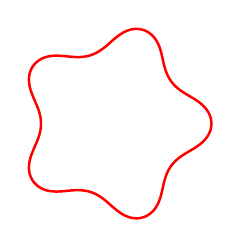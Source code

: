 \begin{tikzpicture}[scale=0.45]

  \begin{axis}[
    hide axis,
    axis equal image,
    xmin = -1.42,
    xmax = 1.42,
    ymin = -1.42,
    ymax = 1.42,
    xtick = \empty,
    ytick = \empty,
    title style={align=left},
%    title={\Large $t = 2.71 \times 10^{-1}$ \\ \\ \Large $\nu = 0.77$}
  ]

\addplot[red,line width=2pt] coordinates{
(1.386e+00,5.04e-11)
(1.385e+00,2.779e-02)
(1.381e+00,5.605e-02)
(1.374e+00,8.511e-02)
(1.364e+00,1.151e-01)
(1.35e+00,1.458e-01)
(1.332e+00,1.769e-01)
(1.31e+00,2.079e-01)
(1.284e+00,2.381e-01)
(1.254e+00,2.671e-01)
(1.221e+00,2.945e-01)
(1.186e+00,3.203e-01)
(1.149e+00,3.446e-01)
(1.111e+00,3.676e-01)
(1.073e+00,3.898e-01)
(1.036e+00,4.116e-01)
(1.001e+00,4.332e-01)
(9.682e-01,4.547e-01)
(9.385e-01,4.761e-01)
(9.122e-01,4.97e-01)
(8.894e-01,5.17e-01)
(8.701e-01,5.356e-01)
(8.543e-01,5.524e-01)
(8.417e-01,5.669e-01)
(8.317e-01,5.791e-01)
(8.237e-01,5.896e-01)
(8.166e-01,5.992e-01)
(8.094e-01,6.097e-01)
(8.011e-01,6.224e-01)
(7.914e-01,6.383e-01)
(7.806e-01,6.577e-01)
(7.689e-01,6.809e-01)
(7.569e-01,7.081e-01)
(7.451e-01,7.389e-01)
(7.338e-01,7.731e-01)
(7.232e-01,8.103e-01)
(7.134e-01,8.499e-01)
(7.041e-01,8.913e-01)
(6.947e-01,9.34e-01)
(6.847e-01,9.771e-01)
(6.735e-01,1.02e+00)
(6.604e-01,1.062e+00)
(6.45e-01,1.103e+00)
(6.271e-01,1.141e+00)
(6.069e-01,1.175e+00)
(5.846e-01,1.207e+00)
(5.608e-01,1.234e+00)
(5.36e-01,1.257e+00)
(5.106e-01,1.277e+00)
(4.851e-01,1.293e+00)
(4.595e-01,1.306e+00)
(4.335e-01,1.316e+00)
(4.069e-01,1.324e+00)
(3.791e-01,1.33e+00)
(3.498e-01,1.333e+00)
(3.185e-01,1.333e+00)
(2.854e-01,1.33e+00)
(2.506e-01,1.324e+00)
(2.145e-01,1.313e+00)
(1.778e-01,1.298e+00)
(1.409e-01,1.28e+00)
(1.045e-01,1.257e+00)
(6.877e-02,1.232e+00)
(3.401e-02,1.204e+00)
(2.13e-04,1.176e+00)
(-3.273e-02,1.147e+00)
(-6.493e-02,1.118e+00)
(-9.645e-02,1.091e+00)
(-1.272e-01,1.066e+00)
(-1.569e-01,1.044e+00)
(-1.853e-01,1.025e+00)
(-2.118e-01,1.008e+00)
(-2.36e-01,9.954e-01)
(-2.574e-01,9.85e-01)
(-2.757e-01,9.77e-01)
(-2.91e-01,9.71e-01)
(-3.038e-01,9.664e-01)
(-3.153e-01,9.626e-01)
(-3.272e-01,9.589e-01)
(-3.412e-01,9.55e-01)
(-3.586e-01,9.508e-01)
(-3.796e-01,9.464e-01)
(-4.046e-01,9.424e-01)
(-4.333e-01,9.392e-01)
(-4.656e-01,9.372e-01)
(-5.011e-01,9.367e-01)
(-5.392e-01,9.378e-01)
(-5.796e-01,9.405e-01)
(-6.216e-01,9.442e-01)
(-6.648e-01,9.485e-01)
(-7.088e-01,9.525e-01)
(-7.532e-01,9.554e-01)
(-7.973e-01,9.564e-01)
(-8.407e-01,9.548e-01)
(-8.827e-01,9.502e-01)
(-9.226e-01,9.424e-01)
(-9.599e-01,9.315e-01)
(-9.939e-01,9.178e-01)
(-1.025e+00,9.018e-01)
(-1.052e+00,8.84e-01)
(-1.075e+00,8.649e-01)
(-1.096e+00,8.447e-01)
(-1.115e+00,8.235e-01)
(-1.131e+00,8.009e-01)
(-1.145e+00,7.766e-01)
(-1.157e+00,7.501e-01)
(-1.168e+00,7.21e-01)
(-1.176e+00,6.892e-01)
(-1.181e+00,6.546e-01)
(-1.183e+00,6.175e-01)
(-1.181e+00,5.783e-01)
(-1.175e+00,5.377e-01)
(-1.166e+00,4.962e-01)
(-1.153e+00,4.544e-01)
(-1.138e+00,4.128e-01)
(-1.121e+00,3.716e-01)
(-1.104e+00,3.312e-01)
(-1.087e+00,2.915e-01)
(-1.07e+00,2.53e-01)
(-1.056e+00,2.157e-01)
(-1.043e+00,1.801e-01)
(-1.033e+00,1.467e-01)
(-1.026e+00,1.159e-01)
(-1.02e+00,8.826e-02)
(-1.017e+00,6.4e-02)
(-1.015e+00,4.337e-02)
(-1.014e+00,2.627e-02)
(-1.013e+00,1.221e-02)
(-1.013e+00,7.213e-11)
(-1.013e+00,-1.221e-02)
(-1.014e+00,-2.627e-02)
(-1.015e+00,-4.337e-02)
(-1.017e+00,-6.4e-02)
(-1.02e+00,-8.826e-02)
(-1.026e+00,-1.159e-01)
(-1.033e+00,-1.467e-01)
(-1.043e+00,-1.801e-01)
(-1.056e+00,-2.157e-01)
(-1.07e+00,-2.53e-01)
(-1.087e+00,-2.915e-01)
(-1.104e+00,-3.312e-01)
(-1.121e+00,-3.716e-01)
(-1.138e+00,-4.128e-01)
(-1.153e+00,-4.544e-01)
(-1.166e+00,-4.962e-01)
(-1.175e+00,-5.377e-01)
(-1.181e+00,-5.783e-01)
(-1.183e+00,-6.175e-01)
(-1.181e+00,-6.546e-01)
(-1.176e+00,-6.892e-01)
(-1.168e+00,-7.21e-01)
(-1.157e+00,-7.501e-01)
(-1.145e+00,-7.766e-01)
(-1.131e+00,-8.009e-01)
(-1.115e+00,-8.235e-01)
(-1.096e+00,-8.447e-01)
(-1.075e+00,-8.649e-01)
(-1.052e+00,-8.84e-01)
(-1.025e+00,-9.018e-01)
(-9.939e-01,-9.178e-01)
(-9.599e-01,-9.315e-01)
(-9.226e-01,-9.424e-01)
(-8.827e-01,-9.502e-01)
(-8.407e-01,-9.548e-01)
(-7.973e-01,-9.564e-01)
(-7.532e-01,-9.554e-01)
(-7.088e-01,-9.525e-01)
(-6.648e-01,-9.485e-01)
(-6.216e-01,-9.442e-01)
(-5.796e-01,-9.405e-01)
(-5.392e-01,-9.378e-01)
(-5.011e-01,-9.367e-01)
(-4.656e-01,-9.372e-01)
(-4.333e-01,-9.392e-01)
(-4.046e-01,-9.424e-01)
(-3.796e-01,-9.464e-01)
(-3.586e-01,-9.508e-01)
(-3.412e-01,-9.55e-01)
(-3.272e-01,-9.589e-01)
(-3.153e-01,-9.626e-01)
(-3.038e-01,-9.664e-01)
(-2.91e-01,-9.71e-01)
(-2.757e-01,-9.77e-01)
(-2.574e-01,-9.85e-01)
(-2.36e-01,-9.954e-01)
(-2.118e-01,-1.008e+00)
(-1.853e-01,-1.025e+00)
(-1.569e-01,-1.044e+00)
(-1.272e-01,-1.066e+00)
(-9.645e-02,-1.091e+00)
(-6.493e-02,-1.118e+00)
(-3.273e-02,-1.147e+00)
(2.13e-04,-1.176e+00)
(3.401e-02,-1.204e+00)
(6.877e-02,-1.232e+00)
(1.045e-01,-1.257e+00)
(1.409e-01,-1.28e+00)
(1.778e-01,-1.298e+00)
(2.145e-01,-1.313e+00)
(2.506e-01,-1.324e+00)
(2.854e-01,-1.33e+00)
(3.185e-01,-1.333e+00)
(3.498e-01,-1.333e+00)
(3.791e-01,-1.33e+00)
(4.069e-01,-1.324e+00)
(4.335e-01,-1.316e+00)
(4.595e-01,-1.306e+00)
(4.851e-01,-1.293e+00)
(5.106e-01,-1.277e+00)
(5.36e-01,-1.257e+00)
(5.608e-01,-1.234e+00)
(5.846e-01,-1.207e+00)
(6.069e-01,-1.175e+00)
(6.271e-01,-1.141e+00)
(6.45e-01,-1.103e+00)
(6.604e-01,-1.062e+00)
(6.735e-01,-1.02e+00)
(6.847e-01,-9.771e-01)
(6.947e-01,-9.34e-01)
(7.041e-01,-8.913e-01)
(7.134e-01,-8.499e-01)
(7.232e-01,-8.103e-01)
(7.338e-01,-7.731e-01)
(7.451e-01,-7.389e-01)
(7.569e-01,-7.081e-01)
(7.689e-01,-6.809e-01)
(7.806e-01,-6.577e-01)
(7.914e-01,-6.383e-01)
(8.011e-01,-6.224e-01)
(8.094e-01,-6.097e-01)
(8.166e-01,-5.992e-01)
(8.237e-01,-5.896e-01)
(8.317e-01,-5.791e-01)
(8.417e-01,-5.669e-01)
(8.543e-01,-5.524e-01)
(8.701e-01,-5.356e-01)
(8.894e-01,-5.17e-01)
(9.122e-01,-4.97e-01)
(9.385e-01,-4.761e-01)
(9.682e-01,-4.547e-01)
(1.001e+00,-4.332e-01)
(1.036e+00,-4.116e-01)
(1.073e+00,-3.898e-01)
(1.111e+00,-3.676e-01)
(1.149e+00,-3.446e-01)
(1.186e+00,-3.203e-01)
(1.221e+00,-2.945e-01)
(1.254e+00,-2.671e-01)
(1.284e+00,-2.381e-01)
(1.31e+00,-2.079e-01)
(1.332e+00,-1.769e-01)
(1.35e+00,-1.458e-01)
(1.364e+00,-1.151e-01)
(1.374e+00,-8.511e-02)
(1.381e+00,-5.605e-02)
(1.385e+00,-2.779e-02)
(1.386e+00,5.04e-11)
};


\end{axis}

\end{tikzpicture}
